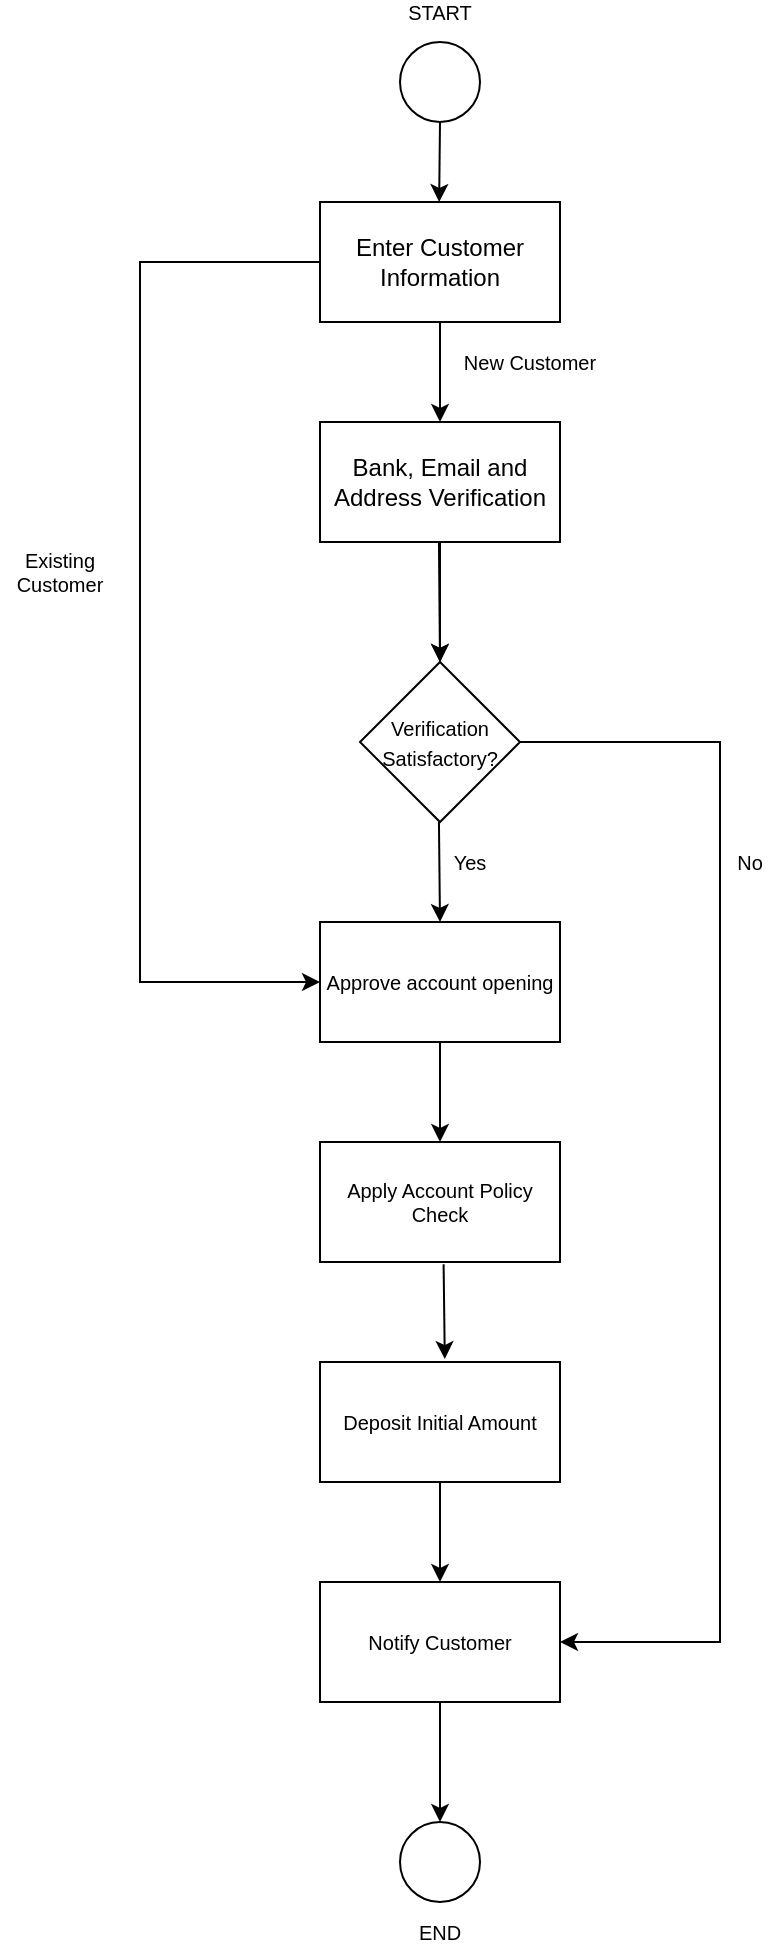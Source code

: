 <mxfile compressed="false" version="20.8.23" type="github">
  <diagram name="Page-1" id="4kro865dxcLpz-Bnh4Ah">
    <mxGraphModel dx="794" dy="430" grid="1" gridSize="10" guides="1" tooltips="1" connect="1" arrows="1" fold="1" page="1" pageScale="1" pageWidth="1920" pageHeight="1200" math="0" shadow="0">
      <root>
        <mxCell id="0" />
        <mxCell id="1" parent="0" />
        <mxCell id="wvUDjrz9UltRIQUSr9A0-1" value="Enter Customer Information" style="rounded=0;whiteSpace=wrap;html=1;" parent="1" vertex="1">
          <mxGeometry x="1000" y="140" width="120" height="60" as="geometry" />
        </mxCell>
        <mxCell id="wvUDjrz9UltRIQUSr9A0-9" value="" style="edgeStyle=orthogonalEdgeStyle;rounded=0;orthogonalLoop=1;jettySize=auto;html=1;fontSize=10;" parent="1" source="wvUDjrz9UltRIQUSr9A0-2" target="wvUDjrz9UltRIQUSr9A0-6" edge="1">
          <mxGeometry relative="1" as="geometry" />
        </mxCell>
        <mxCell id="wvUDjrz9UltRIQUSr9A0-2" value="Bank, Email and Address Verification" style="rounded=0;whiteSpace=wrap;html=1;" parent="1" vertex="1">
          <mxGeometry x="1000" y="250" width="120" height="60" as="geometry" />
        </mxCell>
        <mxCell id="wvUDjrz9UltRIQUSr9A0-3" value="" style="ellipse;whiteSpace=wrap;html=1;aspect=fixed;" parent="1" vertex="1">
          <mxGeometry x="1040" y="60" width="40" height="40" as="geometry" />
        </mxCell>
        <mxCell id="wvUDjrz9UltRIQUSr9A0-4" value="" style="endArrow=classic;html=1;rounded=0;entryX=0.5;entryY=0;entryDx=0;entryDy=0;" parent="1" target="wvUDjrz9UltRIQUSr9A0-2" edge="1">
          <mxGeometry width="50" height="50" relative="1" as="geometry">
            <mxPoint x="1060" y="200" as="sourcePoint" />
            <mxPoint x="1059.5" y="280" as="targetPoint" />
          </mxGeometry>
        </mxCell>
        <mxCell id="wvUDjrz9UltRIQUSr9A0-5" value="" style="endArrow=classic;html=1;rounded=0;entryX=0.5;entryY=0;entryDx=0;entryDy=0;" parent="1" edge="1">
          <mxGeometry width="50" height="50" relative="1" as="geometry">
            <mxPoint x="1060" y="100" as="sourcePoint" />
            <mxPoint x="1059.58" y="140" as="targetPoint" />
          </mxGeometry>
        </mxCell>
        <mxCell id="wvUDjrz9UltRIQUSr9A0-6" value="&lt;font style=&quot;font-size: 10px;&quot;&gt;Verification Satisfactory?&lt;/font&gt;" style="rhombus;whiteSpace=wrap;html=1;" parent="1" vertex="1">
          <mxGeometry x="1020" y="370" width="80" height="80" as="geometry" />
        </mxCell>
        <mxCell id="wvUDjrz9UltRIQUSr9A0-7" value="" style="endArrow=classic;html=1;rounded=0;entryX=0.5;entryY=0;entryDx=0;entryDy=0;" parent="1" target="wvUDjrz9UltRIQUSr9A0-6" edge="1">
          <mxGeometry width="50" height="50" relative="1" as="geometry">
            <mxPoint x="1059.47" y="310" as="sourcePoint" />
            <mxPoint x="1059.47" y="360" as="targetPoint" />
          </mxGeometry>
        </mxCell>
        <mxCell id="wvUDjrz9UltRIQUSr9A0-8" value="Approve account opening" style="rounded=0;whiteSpace=wrap;html=1;fontSize=10;" parent="1" vertex="1">
          <mxGeometry x="1000" y="500" width="120" height="60" as="geometry" />
        </mxCell>
        <mxCell id="wvUDjrz9UltRIQUSr9A0-10" value="" style="endArrow=classic;html=1;rounded=0;" parent="1" edge="1">
          <mxGeometry width="50" height="50" relative="1" as="geometry">
            <mxPoint x="1059.47" y="450" as="sourcePoint" />
            <mxPoint x="1060" y="500" as="targetPoint" />
          </mxGeometry>
        </mxCell>
        <mxCell id="wvUDjrz9UltRIQUSr9A0-11" value="" style="endArrow=classic;html=1;rounded=0;fontSize=10;exitX=0;exitY=0.5;exitDx=0;exitDy=0;entryX=0;entryY=0.5;entryDx=0;entryDy=0;" parent="1" source="wvUDjrz9UltRIQUSr9A0-1" target="wvUDjrz9UltRIQUSr9A0-8" edge="1">
          <mxGeometry width="50" height="50" relative="1" as="geometry">
            <mxPoint x="950" y="360" as="sourcePoint" />
            <mxPoint x="910" y="530" as="targetPoint" />
            <Array as="points">
              <mxPoint x="910" y="170" />
              <mxPoint x="910" y="530" />
            </Array>
          </mxGeometry>
        </mxCell>
        <mxCell id="wvUDjrz9UltRIQUSr9A0-12" value="Existing Customer" style="text;html=1;strokeColor=none;fillColor=none;align=center;verticalAlign=middle;whiteSpace=wrap;rounded=0;fontSize=10;" parent="1" vertex="1">
          <mxGeometry x="840" y="310" width="60" height="30" as="geometry" />
        </mxCell>
        <mxCell id="wvUDjrz9UltRIQUSr9A0-13" value="New Customer" style="text;html=1;strokeColor=none;fillColor=none;align=center;verticalAlign=middle;whiteSpace=wrap;rounded=0;fontSize=10;" parent="1" vertex="1">
          <mxGeometry x="1040" y="200" width="130" height="40" as="geometry" />
        </mxCell>
        <mxCell id="wvUDjrz9UltRIQUSr9A0-14" value="Yes" style="text;html=1;strokeColor=none;fillColor=none;align=center;verticalAlign=middle;whiteSpace=wrap;rounded=0;fontSize=10;" parent="1" vertex="1">
          <mxGeometry x="1060" y="460" width="30" height="20" as="geometry" />
        </mxCell>
        <mxCell id="wvUDjrz9UltRIQUSr9A0-15" value="Apply Account Policy Check" style="rounded=0;whiteSpace=wrap;html=1;fontSize=10;" parent="1" vertex="1">
          <mxGeometry x="1000" y="610" width="120" height="60" as="geometry" />
        </mxCell>
        <mxCell id="wvUDjrz9UltRIQUSr9A0-16" value="" style="endArrow=classic;html=1;rounded=0;fontSize=10;exitX=0.5;exitY=1;exitDx=0;exitDy=0;entryX=0.5;entryY=0;entryDx=0;entryDy=0;" parent="1" source="wvUDjrz9UltRIQUSr9A0-8" target="wvUDjrz9UltRIQUSr9A0-15" edge="1">
          <mxGeometry width="50" height="50" relative="1" as="geometry">
            <mxPoint x="930" y="580" as="sourcePoint" />
            <mxPoint x="980" y="530" as="targetPoint" />
          </mxGeometry>
        </mxCell>
        <mxCell id="wvUDjrz9UltRIQUSr9A0-17" value="Deposit Initial Amount" style="rounded=0;whiteSpace=wrap;html=1;fontSize=10;" parent="1" vertex="1">
          <mxGeometry x="1000" y="720" width="120" height="60" as="geometry" />
        </mxCell>
        <mxCell id="wvUDjrz9UltRIQUSr9A0-18" value="" style="endArrow=classic;html=1;rounded=0;fontSize=10;entryX=0.52;entryY=-0.025;entryDx=0;entryDy=0;entryPerimeter=0;exitX=0.515;exitY=1.019;exitDx=0;exitDy=0;exitPerimeter=0;" parent="1" source="wvUDjrz9UltRIQUSr9A0-15" target="wvUDjrz9UltRIQUSr9A0-17" edge="1">
          <mxGeometry width="50" height="50" relative="1" as="geometry">
            <mxPoint x="930" y="650" as="sourcePoint" />
            <mxPoint x="980" y="600" as="targetPoint" />
          </mxGeometry>
        </mxCell>
        <mxCell id="wvUDjrz9UltRIQUSr9A0-19" value="Notify Customer" style="rounded=0;whiteSpace=wrap;html=1;fontSize=10;" parent="1" vertex="1">
          <mxGeometry x="1000" y="830" width="120" height="60" as="geometry" />
        </mxCell>
        <mxCell id="wvUDjrz9UltRIQUSr9A0-20" value="" style="endArrow=classic;html=1;rounded=0;fontSize=10;exitX=0.5;exitY=1;exitDx=0;exitDy=0;entryX=0.5;entryY=0;entryDx=0;entryDy=0;" parent="1" source="wvUDjrz9UltRIQUSr9A0-17" target="wvUDjrz9UltRIQUSr9A0-19" edge="1">
          <mxGeometry width="50" height="50" relative="1" as="geometry">
            <mxPoint x="980" y="700" as="sourcePoint" />
            <mxPoint x="1030" y="650" as="targetPoint" />
          </mxGeometry>
        </mxCell>
        <mxCell id="wvUDjrz9UltRIQUSr9A0-21" value="" style="ellipse;whiteSpace=wrap;html=1;aspect=fixed;fontSize=10;" parent="1" vertex="1">
          <mxGeometry x="1040" y="950" width="40" height="40" as="geometry" />
        </mxCell>
        <mxCell id="wvUDjrz9UltRIQUSr9A0-22" value="" style="endArrow=classic;html=1;rounded=0;fontSize=10;entryX=0.5;entryY=0;entryDx=0;entryDy=0;exitX=0.5;exitY=1;exitDx=0;exitDy=0;" parent="1" source="wvUDjrz9UltRIQUSr9A0-19" target="wvUDjrz9UltRIQUSr9A0-21" edge="1">
          <mxGeometry width="50" height="50" relative="1" as="geometry">
            <mxPoint x="980" y="870" as="sourcePoint" />
            <mxPoint x="1030" y="820" as="targetPoint" />
          </mxGeometry>
        </mxCell>
        <mxCell id="wvUDjrz9UltRIQUSr9A0-23" value="" style="endArrow=classic;html=1;rounded=0;fontSize=10;exitX=1;exitY=0.5;exitDx=0;exitDy=0;entryX=1;entryY=0.5;entryDx=0;entryDy=0;" parent="1" source="wvUDjrz9UltRIQUSr9A0-6" target="wvUDjrz9UltRIQUSr9A0-19" edge="1">
          <mxGeometry width="50" height="50" relative="1" as="geometry">
            <mxPoint x="980" y="520" as="sourcePoint" />
            <mxPoint x="1190" y="960" as="targetPoint" />
            <Array as="points">
              <mxPoint x="1200" y="410" />
              <mxPoint x="1200" y="860" />
            </Array>
          </mxGeometry>
        </mxCell>
        <mxCell id="wvUDjrz9UltRIQUSr9A0-25" value="No" style="text;html=1;strokeColor=none;fillColor=none;align=center;verticalAlign=middle;whiteSpace=wrap;rounded=0;fontSize=10;" parent="1" vertex="1">
          <mxGeometry x="1200" y="460" width="30" height="20" as="geometry" />
        </mxCell>
        <mxCell id="wvUDjrz9UltRIQUSr9A0-26" value="START" style="text;html=1;strokeColor=none;fillColor=none;align=center;verticalAlign=middle;whiteSpace=wrap;rounded=0;fontSize=10;" parent="1" vertex="1">
          <mxGeometry x="1035" y="40" width="50" height="10" as="geometry" />
        </mxCell>
        <mxCell id="wvUDjrz9UltRIQUSr9A0-28" value="END" style="text;html=1;strokeColor=none;fillColor=none;align=center;verticalAlign=middle;whiteSpace=wrap;rounded=0;fontSize=10;" parent="1" vertex="1">
          <mxGeometry x="1035" y="1000" width="50" height="10" as="geometry" />
        </mxCell>
      </root>
    </mxGraphModel>
  </diagram>
</mxfile>
